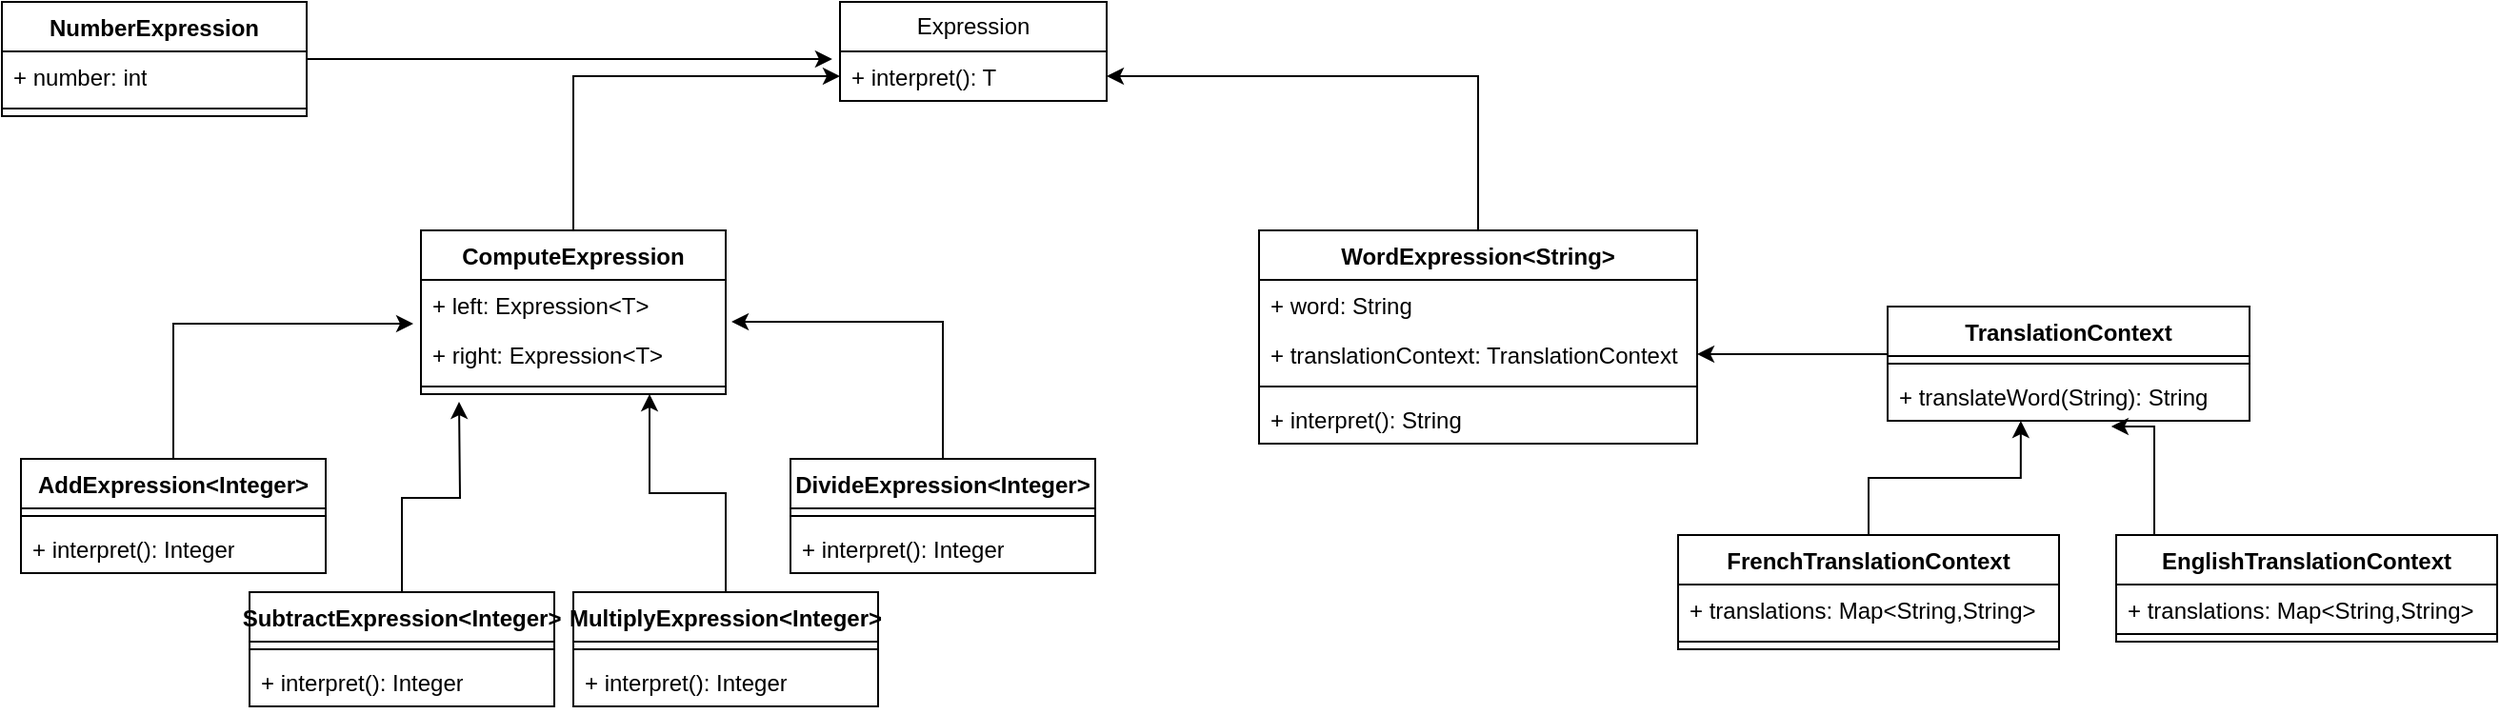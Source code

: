 <mxfile version="24.2.3" type="github">
  <diagram id="C5RBs43oDa-KdzZeNtuy" name="Page-1">
    <mxGraphModel dx="1731" dy="581" grid="1" gridSize="10" guides="1" tooltips="1" connect="1" arrows="1" fold="1" page="1" pageScale="1" pageWidth="827" pageHeight="1169" math="0" shadow="0">
      <root>
        <mxCell id="WIyWlLk6GJQsqaUBKTNV-0" />
        <mxCell id="WIyWlLk6GJQsqaUBKTNV-1" parent="WIyWlLk6GJQsqaUBKTNV-0" />
        <mxCell id="of27RflRiuuB--Aq5Z7f-0" value="Expression" style="swimlane;fontStyle=0;childLayout=stackLayout;horizontal=1;startSize=26;fillColor=none;horizontalStack=0;resizeParent=1;resizeParentMax=0;resizeLast=0;collapsible=1;marginBottom=0;whiteSpace=wrap;html=1;" parent="WIyWlLk6GJQsqaUBKTNV-1" vertex="1">
          <mxGeometry x="360" y="40" width="140" height="52" as="geometry" />
        </mxCell>
        <mxCell id="of27RflRiuuB--Aq5Z7f-1" value="+ interpret(): T" style="text;strokeColor=none;fillColor=none;align=left;verticalAlign=top;spacingLeft=4;spacingRight=4;overflow=hidden;rotatable=0;points=[[0,0.5],[1,0.5]];portConstraint=eastwest;whiteSpace=wrap;html=1;" parent="of27RflRiuuB--Aq5Z7f-0" vertex="1">
          <mxGeometry y="26" width="140" height="26" as="geometry" />
        </mxCell>
        <mxCell id="of27RflRiuuB--Aq5Z7f-32" style="edgeStyle=orthogonalEdgeStyle;rounded=0;orthogonalLoop=1;jettySize=auto;html=1;entryX=0;entryY=0.5;entryDx=0;entryDy=0;" parent="WIyWlLk6GJQsqaUBKTNV-1" source="of27RflRiuuB--Aq5Z7f-4" target="of27RflRiuuB--Aq5Z7f-1" edge="1">
          <mxGeometry relative="1" as="geometry" />
        </mxCell>
        <mxCell id="of27RflRiuuB--Aq5Z7f-4" value="ComputeExpression" style="swimlane;fontStyle=1;align=center;verticalAlign=top;childLayout=stackLayout;horizontal=1;startSize=26;horizontalStack=0;resizeParent=1;resizeParentMax=0;resizeLast=0;collapsible=1;marginBottom=0;whiteSpace=wrap;html=1;" parent="WIyWlLk6GJQsqaUBKTNV-1" vertex="1">
          <mxGeometry x="140" y="160" width="160" height="86" as="geometry" />
        </mxCell>
        <mxCell id="of27RflRiuuB--Aq5Z7f-5" value="+ left: Expression&amp;lt;T&amp;gt;" style="text;strokeColor=none;fillColor=none;align=left;verticalAlign=top;spacingLeft=4;spacingRight=4;overflow=hidden;rotatable=0;points=[[0,0.5],[1,0.5]];portConstraint=eastwest;whiteSpace=wrap;html=1;" parent="of27RflRiuuB--Aq5Z7f-4" vertex="1">
          <mxGeometry y="26" width="160" height="26" as="geometry" />
        </mxCell>
        <mxCell id="of27RflRiuuB--Aq5Z7f-8" value="+ right: Expression&amp;lt;T&amp;gt;" style="text;strokeColor=none;fillColor=none;align=left;verticalAlign=top;spacingLeft=4;spacingRight=4;overflow=hidden;rotatable=0;points=[[0,0.5],[1,0.5]];portConstraint=eastwest;whiteSpace=wrap;html=1;" parent="of27RflRiuuB--Aq5Z7f-4" vertex="1">
          <mxGeometry y="52" width="160" height="26" as="geometry" />
        </mxCell>
        <mxCell id="of27RflRiuuB--Aq5Z7f-6" value="" style="line;strokeWidth=1;fillColor=none;align=left;verticalAlign=middle;spacingTop=-1;spacingLeft=3;spacingRight=3;rotatable=0;labelPosition=right;points=[];portConstraint=eastwest;strokeColor=inherit;" parent="of27RflRiuuB--Aq5Z7f-4" vertex="1">
          <mxGeometry y="78" width="160" height="8" as="geometry" />
        </mxCell>
        <mxCell id="of27RflRiuuB--Aq5Z7f-10" value="AddExpression&amp;lt;Integer&amp;gt;" style="swimlane;fontStyle=1;align=center;verticalAlign=top;childLayout=stackLayout;horizontal=1;startSize=26;horizontalStack=0;resizeParent=1;resizeParentMax=0;resizeLast=0;collapsible=1;marginBottom=0;whiteSpace=wrap;html=1;" parent="WIyWlLk6GJQsqaUBKTNV-1" vertex="1">
          <mxGeometry x="-70" y="280" width="160" height="60" as="geometry" />
        </mxCell>
        <mxCell id="of27RflRiuuB--Aq5Z7f-12" value="" style="line;strokeWidth=1;fillColor=none;align=left;verticalAlign=middle;spacingTop=-1;spacingLeft=3;spacingRight=3;rotatable=0;labelPosition=right;points=[];portConstraint=eastwest;strokeColor=inherit;" parent="of27RflRiuuB--Aq5Z7f-10" vertex="1">
          <mxGeometry y="26" width="160" height="8" as="geometry" />
        </mxCell>
        <mxCell id="of27RflRiuuB--Aq5Z7f-13" value="+ interpret(): Integer" style="text;strokeColor=none;fillColor=none;align=left;verticalAlign=top;spacingLeft=4;spacingRight=4;overflow=hidden;rotatable=0;points=[[0,0.5],[1,0.5]];portConstraint=eastwest;whiteSpace=wrap;html=1;" parent="of27RflRiuuB--Aq5Z7f-10" vertex="1">
          <mxGeometry y="34" width="160" height="26" as="geometry" />
        </mxCell>
        <mxCell id="of27RflRiuuB--Aq5Z7f-26" style="edgeStyle=orthogonalEdgeStyle;rounded=0;orthogonalLoop=1;jettySize=auto;html=1;" parent="WIyWlLk6GJQsqaUBKTNV-1" source="of27RflRiuuB--Aq5Z7f-14" edge="1">
          <mxGeometry relative="1" as="geometry">
            <mxPoint x="160" y="250" as="targetPoint" />
          </mxGeometry>
        </mxCell>
        <mxCell id="of27RflRiuuB--Aq5Z7f-14" value="SubtractExpression&amp;lt;Integer&amp;gt;" style="swimlane;fontStyle=1;align=center;verticalAlign=top;childLayout=stackLayout;horizontal=1;startSize=26;horizontalStack=0;resizeParent=1;resizeParentMax=0;resizeLast=0;collapsible=1;marginBottom=0;whiteSpace=wrap;html=1;" parent="WIyWlLk6GJQsqaUBKTNV-1" vertex="1">
          <mxGeometry x="50" y="350" width="160" height="60" as="geometry" />
        </mxCell>
        <mxCell id="of27RflRiuuB--Aq5Z7f-15" value="" style="line;strokeWidth=1;fillColor=none;align=left;verticalAlign=middle;spacingTop=-1;spacingLeft=3;spacingRight=3;rotatable=0;labelPosition=right;points=[];portConstraint=eastwest;strokeColor=inherit;" parent="of27RflRiuuB--Aq5Z7f-14" vertex="1">
          <mxGeometry y="26" width="160" height="8" as="geometry" />
        </mxCell>
        <mxCell id="of27RflRiuuB--Aq5Z7f-16" value="+ interpret(): Integer" style="text;strokeColor=none;fillColor=none;align=left;verticalAlign=top;spacingLeft=4;spacingRight=4;overflow=hidden;rotatable=0;points=[[0,0.5],[1,0.5]];portConstraint=eastwest;whiteSpace=wrap;html=1;" parent="of27RflRiuuB--Aq5Z7f-14" vertex="1">
          <mxGeometry y="34" width="160" height="26" as="geometry" />
        </mxCell>
        <mxCell id="of27RflRiuuB--Aq5Z7f-17" style="edgeStyle=orthogonalEdgeStyle;rounded=0;orthogonalLoop=1;jettySize=auto;html=1;entryX=-0.025;entryY=0.885;entryDx=0;entryDy=0;entryPerimeter=0;" parent="WIyWlLk6GJQsqaUBKTNV-1" source="of27RflRiuuB--Aq5Z7f-10" target="of27RflRiuuB--Aq5Z7f-5" edge="1">
          <mxGeometry relative="1" as="geometry" />
        </mxCell>
        <mxCell id="of27RflRiuuB--Aq5Z7f-27" style="edgeStyle=orthogonalEdgeStyle;rounded=0;orthogonalLoop=1;jettySize=auto;html=1;entryX=0.75;entryY=1;entryDx=0;entryDy=0;" parent="WIyWlLk6GJQsqaUBKTNV-1" source="of27RflRiuuB--Aq5Z7f-23" target="of27RflRiuuB--Aq5Z7f-4" edge="1">
          <mxGeometry relative="1" as="geometry" />
        </mxCell>
        <mxCell id="of27RflRiuuB--Aq5Z7f-23" value="MultiplyExpression&amp;lt;Integer&amp;gt;" style="swimlane;fontStyle=1;align=center;verticalAlign=top;childLayout=stackLayout;horizontal=1;startSize=26;horizontalStack=0;resizeParent=1;resizeParentMax=0;resizeLast=0;collapsible=1;marginBottom=0;whiteSpace=wrap;html=1;" parent="WIyWlLk6GJQsqaUBKTNV-1" vertex="1">
          <mxGeometry x="220" y="350" width="160" height="60" as="geometry" />
        </mxCell>
        <mxCell id="of27RflRiuuB--Aq5Z7f-24" value="" style="line;strokeWidth=1;fillColor=none;align=left;verticalAlign=middle;spacingTop=-1;spacingLeft=3;spacingRight=3;rotatable=0;labelPosition=right;points=[];portConstraint=eastwest;strokeColor=inherit;" parent="of27RflRiuuB--Aq5Z7f-23" vertex="1">
          <mxGeometry y="26" width="160" height="8" as="geometry" />
        </mxCell>
        <mxCell id="of27RflRiuuB--Aq5Z7f-25" value="+ interpret(): Integer" style="text;strokeColor=none;fillColor=none;align=left;verticalAlign=top;spacingLeft=4;spacingRight=4;overflow=hidden;rotatable=0;points=[[0,0.5],[1,0.5]];portConstraint=eastwest;whiteSpace=wrap;html=1;" parent="of27RflRiuuB--Aq5Z7f-23" vertex="1">
          <mxGeometry y="34" width="160" height="26" as="geometry" />
        </mxCell>
        <mxCell id="of27RflRiuuB--Aq5Z7f-28" value="DivideExpression&amp;lt;Integer&amp;gt;" style="swimlane;fontStyle=1;align=center;verticalAlign=top;childLayout=stackLayout;horizontal=1;startSize=26;horizontalStack=0;resizeParent=1;resizeParentMax=0;resizeLast=0;collapsible=1;marginBottom=0;whiteSpace=wrap;html=1;" parent="WIyWlLk6GJQsqaUBKTNV-1" vertex="1">
          <mxGeometry x="334" y="280" width="160" height="60" as="geometry" />
        </mxCell>
        <mxCell id="of27RflRiuuB--Aq5Z7f-29" value="" style="line;strokeWidth=1;fillColor=none;align=left;verticalAlign=middle;spacingTop=-1;spacingLeft=3;spacingRight=3;rotatable=0;labelPosition=right;points=[];portConstraint=eastwest;strokeColor=inherit;" parent="of27RflRiuuB--Aq5Z7f-28" vertex="1">
          <mxGeometry y="26" width="160" height="8" as="geometry" />
        </mxCell>
        <mxCell id="of27RflRiuuB--Aq5Z7f-30" value="+ interpret(): Integer" style="text;strokeColor=none;fillColor=none;align=left;verticalAlign=top;spacingLeft=4;spacingRight=4;overflow=hidden;rotatable=0;points=[[0,0.5],[1,0.5]];portConstraint=eastwest;whiteSpace=wrap;html=1;" parent="of27RflRiuuB--Aq5Z7f-28" vertex="1">
          <mxGeometry y="34" width="160" height="26" as="geometry" />
        </mxCell>
        <mxCell id="of27RflRiuuB--Aq5Z7f-31" style="edgeStyle=orthogonalEdgeStyle;rounded=0;orthogonalLoop=1;jettySize=auto;html=1;entryX=1.019;entryY=0.846;entryDx=0;entryDy=0;entryPerimeter=0;" parent="WIyWlLk6GJQsqaUBKTNV-1" source="of27RflRiuuB--Aq5Z7f-28" target="of27RflRiuuB--Aq5Z7f-5" edge="1">
          <mxGeometry relative="1" as="geometry" />
        </mxCell>
        <mxCell id="of27RflRiuuB--Aq5Z7f-39" style="edgeStyle=orthogonalEdgeStyle;rounded=0;orthogonalLoop=1;jettySize=auto;html=1;entryX=1;entryY=0.5;entryDx=0;entryDy=0;" parent="WIyWlLk6GJQsqaUBKTNV-1" source="of27RflRiuuB--Aq5Z7f-33" target="of27RflRiuuB--Aq5Z7f-1" edge="1">
          <mxGeometry relative="1" as="geometry" />
        </mxCell>
        <mxCell id="of27RflRiuuB--Aq5Z7f-33" value="WordExpression&amp;lt;String&amp;gt;" style="swimlane;fontStyle=1;align=center;verticalAlign=top;childLayout=stackLayout;horizontal=1;startSize=26;horizontalStack=0;resizeParent=1;resizeParentMax=0;resizeLast=0;collapsible=1;marginBottom=0;whiteSpace=wrap;html=1;" parent="WIyWlLk6GJQsqaUBKTNV-1" vertex="1">
          <mxGeometry x="580" y="160" width="230" height="112" as="geometry" />
        </mxCell>
        <mxCell id="of27RflRiuuB--Aq5Z7f-34" value="+ word: String" style="text;strokeColor=none;fillColor=none;align=left;verticalAlign=top;spacingLeft=4;spacingRight=4;overflow=hidden;rotatable=0;points=[[0,0.5],[1,0.5]];portConstraint=eastwest;whiteSpace=wrap;html=1;" parent="of27RflRiuuB--Aq5Z7f-33" vertex="1">
          <mxGeometry y="26" width="230" height="26" as="geometry" />
        </mxCell>
        <mxCell id="of27RflRiuuB--Aq5Z7f-37" value="+ translationContext: TranslationContext" style="text;strokeColor=none;fillColor=none;align=left;verticalAlign=top;spacingLeft=4;spacingRight=4;overflow=hidden;rotatable=0;points=[[0,0.5],[1,0.5]];portConstraint=eastwest;whiteSpace=wrap;html=1;" parent="of27RflRiuuB--Aq5Z7f-33" vertex="1">
          <mxGeometry y="52" width="230" height="26" as="geometry" />
        </mxCell>
        <mxCell id="of27RflRiuuB--Aq5Z7f-35" value="" style="line;strokeWidth=1;fillColor=none;align=left;verticalAlign=middle;spacingTop=-1;spacingLeft=3;spacingRight=3;rotatable=0;labelPosition=right;points=[];portConstraint=eastwest;strokeColor=inherit;" parent="of27RflRiuuB--Aq5Z7f-33" vertex="1">
          <mxGeometry y="78" width="230" height="8" as="geometry" />
        </mxCell>
        <mxCell id="of27RflRiuuB--Aq5Z7f-36" value="+ interpret(): String" style="text;strokeColor=none;fillColor=none;align=left;verticalAlign=top;spacingLeft=4;spacingRight=4;overflow=hidden;rotatable=0;points=[[0,0.5],[1,0.5]];portConstraint=eastwest;whiteSpace=wrap;html=1;" parent="of27RflRiuuB--Aq5Z7f-33" vertex="1">
          <mxGeometry y="86" width="230" height="26" as="geometry" />
        </mxCell>
        <mxCell id="of27RflRiuuB--Aq5Z7f-45" style="edgeStyle=orthogonalEdgeStyle;rounded=0;orthogonalLoop=1;jettySize=auto;html=1;entryX=1;entryY=0.5;entryDx=0;entryDy=0;" parent="WIyWlLk6GJQsqaUBKTNV-1" source="of27RflRiuuB--Aq5Z7f-40" target="of27RflRiuuB--Aq5Z7f-37" edge="1">
          <mxGeometry relative="1" as="geometry">
            <Array as="points">
              <mxPoint x="880" y="225" />
              <mxPoint x="880" y="225" />
            </Array>
          </mxGeometry>
        </mxCell>
        <mxCell id="of27RflRiuuB--Aq5Z7f-40" value="TranslationContext" style="swimlane;fontStyle=1;align=center;verticalAlign=top;childLayout=stackLayout;horizontal=1;startSize=26;horizontalStack=0;resizeParent=1;resizeParentMax=0;resizeLast=0;collapsible=1;marginBottom=0;whiteSpace=wrap;html=1;" parent="WIyWlLk6GJQsqaUBKTNV-1" vertex="1">
          <mxGeometry x="910" y="200" width="190" height="60" as="geometry" />
        </mxCell>
        <mxCell id="of27RflRiuuB--Aq5Z7f-42" value="" style="line;strokeWidth=1;fillColor=none;align=left;verticalAlign=middle;spacingTop=-1;spacingLeft=3;spacingRight=3;rotatable=0;labelPosition=right;points=[];portConstraint=eastwest;strokeColor=inherit;" parent="of27RflRiuuB--Aq5Z7f-40" vertex="1">
          <mxGeometry y="26" width="190" height="8" as="geometry" />
        </mxCell>
        <mxCell id="of27RflRiuuB--Aq5Z7f-43" value="+ translateWord(String): String" style="text;strokeColor=none;fillColor=none;align=left;verticalAlign=top;spacingLeft=4;spacingRight=4;overflow=hidden;rotatable=0;points=[[0,0.5],[1,0.5]];portConstraint=eastwest;whiteSpace=wrap;html=1;" parent="of27RflRiuuB--Aq5Z7f-40" vertex="1">
          <mxGeometry y="34" width="190" height="26" as="geometry" />
        </mxCell>
        <mxCell id="of27RflRiuuB--Aq5Z7f-46" value="FrenchTranslationContext" style="swimlane;fontStyle=1;align=center;verticalAlign=top;childLayout=stackLayout;horizontal=1;startSize=26;horizontalStack=0;resizeParent=1;resizeParentMax=0;resizeLast=0;collapsible=1;marginBottom=0;whiteSpace=wrap;html=1;" parent="WIyWlLk6GJQsqaUBKTNV-1" vertex="1">
          <mxGeometry x="800" y="320" width="200" height="60" as="geometry" />
        </mxCell>
        <mxCell id="of27RflRiuuB--Aq5Z7f-47" value="+ translations: Map&amp;lt;String,String&amp;gt;" style="text;strokeColor=none;fillColor=none;align=left;verticalAlign=top;spacingLeft=4;spacingRight=4;overflow=hidden;rotatable=0;points=[[0,0.5],[1,0.5]];portConstraint=eastwest;whiteSpace=wrap;html=1;" parent="of27RflRiuuB--Aq5Z7f-46" vertex="1">
          <mxGeometry y="26" width="200" height="26" as="geometry" />
        </mxCell>
        <mxCell id="of27RflRiuuB--Aq5Z7f-48" value="" style="line;strokeWidth=1;fillColor=none;align=left;verticalAlign=middle;spacingTop=-1;spacingLeft=3;spacingRight=3;rotatable=0;labelPosition=right;points=[];portConstraint=eastwest;strokeColor=inherit;" parent="of27RflRiuuB--Aq5Z7f-46" vertex="1">
          <mxGeometry y="52" width="200" height="8" as="geometry" />
        </mxCell>
        <mxCell id="of27RflRiuuB--Aq5Z7f-50" style="edgeStyle=orthogonalEdgeStyle;rounded=0;orthogonalLoop=1;jettySize=auto;html=1;entryX=0.368;entryY=1;entryDx=0;entryDy=0;entryPerimeter=0;" parent="WIyWlLk6GJQsqaUBKTNV-1" source="of27RflRiuuB--Aq5Z7f-46" target="of27RflRiuuB--Aq5Z7f-43" edge="1">
          <mxGeometry relative="1" as="geometry" />
        </mxCell>
        <mxCell id="of27RflRiuuB--Aq5Z7f-51" value="EnglishTranslationContext" style="swimlane;fontStyle=1;align=center;verticalAlign=top;childLayout=stackLayout;horizontal=1;startSize=26;horizontalStack=0;resizeParent=1;resizeParentMax=0;resizeLast=0;collapsible=1;marginBottom=0;whiteSpace=wrap;html=1;" parent="WIyWlLk6GJQsqaUBKTNV-1" vertex="1">
          <mxGeometry x="1030" y="320" width="200" height="56" as="geometry" />
        </mxCell>
        <mxCell id="of27RflRiuuB--Aq5Z7f-52" value="+ translations: Map&amp;lt;String,String&amp;gt;" style="text;strokeColor=none;fillColor=none;align=left;verticalAlign=top;spacingLeft=4;spacingRight=4;overflow=hidden;rotatable=0;points=[[0,0.5],[1,0.5]];portConstraint=eastwest;whiteSpace=wrap;html=1;" parent="of27RflRiuuB--Aq5Z7f-51" vertex="1">
          <mxGeometry y="26" width="200" height="22" as="geometry" />
        </mxCell>
        <mxCell id="of27RflRiuuB--Aq5Z7f-53" value="" style="line;strokeWidth=1;fillColor=none;align=left;verticalAlign=middle;spacingTop=-1;spacingLeft=3;spacingRight=3;rotatable=0;labelPosition=right;points=[];portConstraint=eastwest;strokeColor=inherit;" parent="of27RflRiuuB--Aq5Z7f-51" vertex="1">
          <mxGeometry y="48" width="200" height="8" as="geometry" />
        </mxCell>
        <mxCell id="of27RflRiuuB--Aq5Z7f-54" style="edgeStyle=orthogonalEdgeStyle;rounded=0;orthogonalLoop=1;jettySize=auto;html=1;entryX=0.618;entryY=1.115;entryDx=0;entryDy=0;entryPerimeter=0;" parent="WIyWlLk6GJQsqaUBKTNV-1" source="of27RflRiuuB--Aq5Z7f-51" target="of27RflRiuuB--Aq5Z7f-43" edge="1">
          <mxGeometry relative="1" as="geometry">
            <Array as="points">
              <mxPoint x="1050" y="263" />
            </Array>
          </mxGeometry>
        </mxCell>
        <mxCell id="ZjzjFoEdriUEygf5mO5P-0" value="NumberExpression" style="swimlane;fontStyle=1;align=center;verticalAlign=top;childLayout=stackLayout;horizontal=1;startSize=26;horizontalStack=0;resizeParent=1;resizeParentMax=0;resizeLast=0;collapsible=1;marginBottom=0;whiteSpace=wrap;html=1;" vertex="1" parent="WIyWlLk6GJQsqaUBKTNV-1">
          <mxGeometry x="-80" y="40" width="160" height="60" as="geometry" />
        </mxCell>
        <mxCell id="ZjzjFoEdriUEygf5mO5P-1" value="+ number: int" style="text;strokeColor=none;fillColor=none;align=left;verticalAlign=top;spacingLeft=4;spacingRight=4;overflow=hidden;rotatable=0;points=[[0,0.5],[1,0.5]];portConstraint=eastwest;whiteSpace=wrap;html=1;" vertex="1" parent="ZjzjFoEdriUEygf5mO5P-0">
          <mxGeometry y="26" width="160" height="26" as="geometry" />
        </mxCell>
        <mxCell id="ZjzjFoEdriUEygf5mO5P-2" value="" style="line;strokeWidth=1;fillColor=none;align=left;verticalAlign=middle;spacingTop=-1;spacingLeft=3;spacingRight=3;rotatable=0;labelPosition=right;points=[];portConstraint=eastwest;strokeColor=inherit;" vertex="1" parent="ZjzjFoEdriUEygf5mO5P-0">
          <mxGeometry y="52" width="160" height="8" as="geometry" />
        </mxCell>
        <mxCell id="ZjzjFoEdriUEygf5mO5P-4" style="edgeStyle=orthogonalEdgeStyle;rounded=0;orthogonalLoop=1;jettySize=auto;html=1;entryX=-0.029;entryY=0.154;entryDx=0;entryDy=0;entryPerimeter=0;" edge="1" parent="WIyWlLk6GJQsqaUBKTNV-1" source="ZjzjFoEdriUEygf5mO5P-0" target="of27RflRiuuB--Aq5Z7f-1">
          <mxGeometry relative="1" as="geometry" />
        </mxCell>
      </root>
    </mxGraphModel>
  </diagram>
</mxfile>
